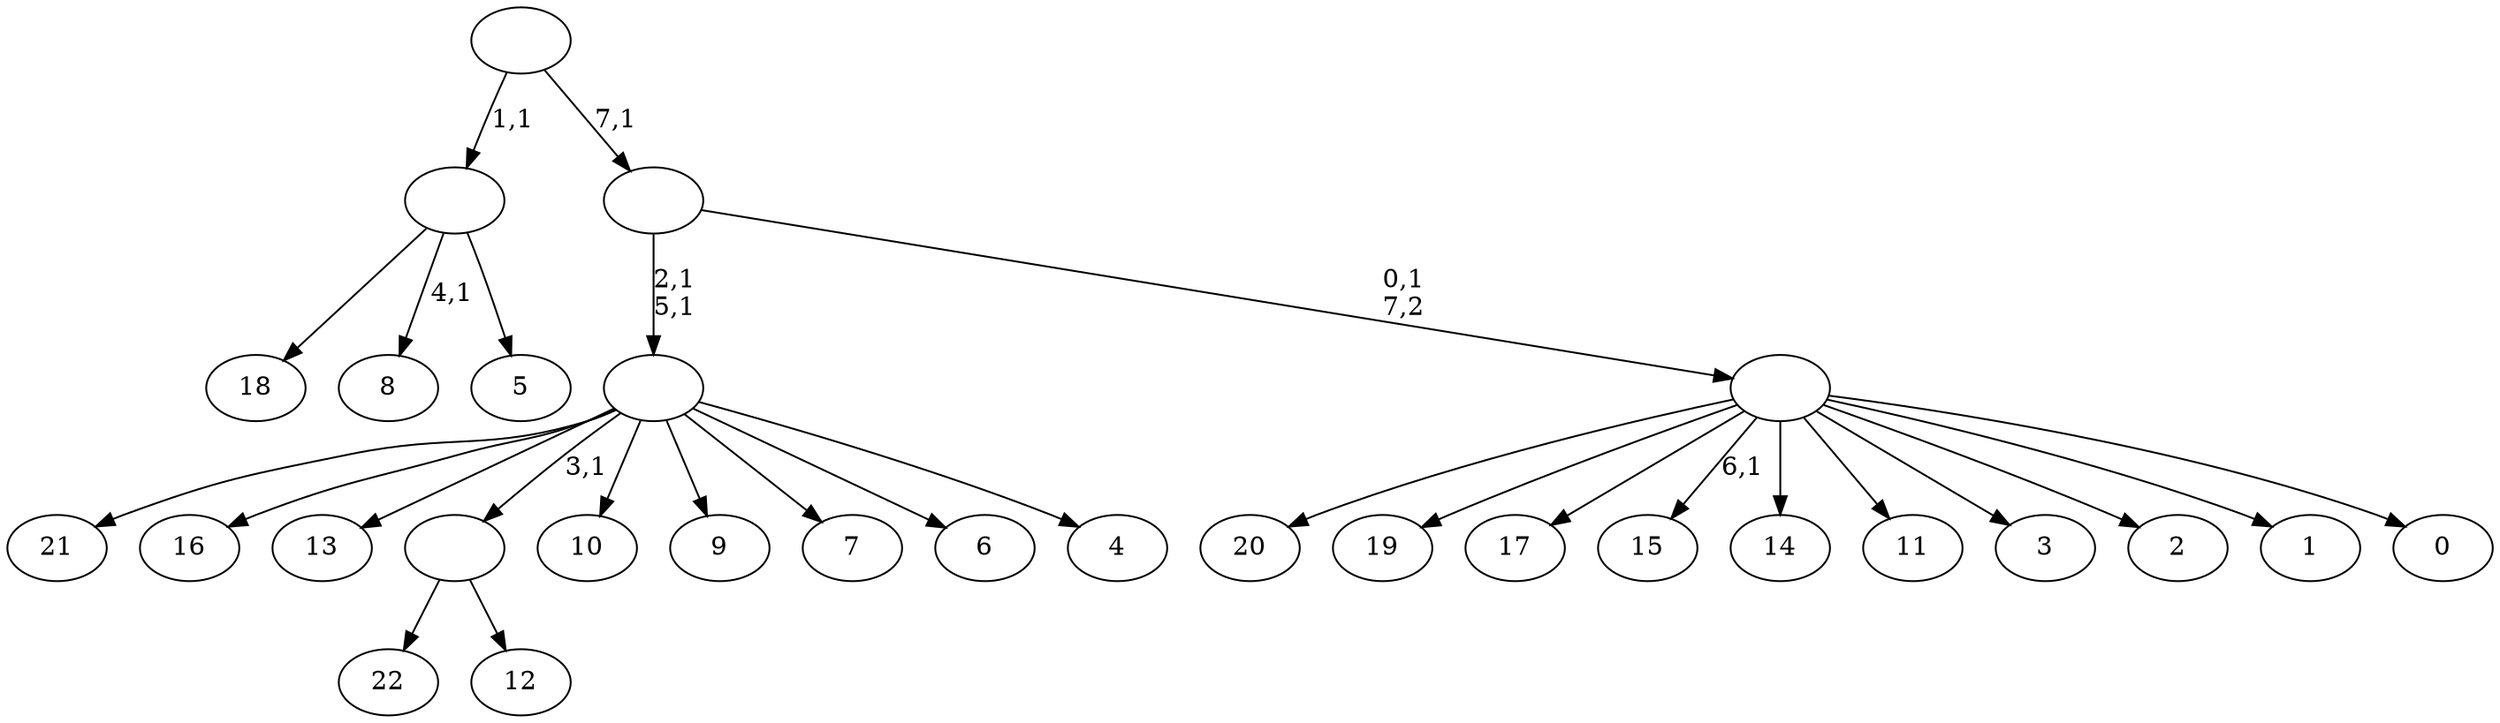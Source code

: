 digraph T {
	31 [label="22"]
	30 [label="21"]
	29 [label="20"]
	28 [label="19"]
	27 [label="18"]
	26 [label="17"]
	25 [label="16"]
	24 [label="15"]
	22 [label="14"]
	21 [label="13"]
	20 [label="12"]
	19 [label=""]
	18 [label="11"]
	17 [label="10"]
	16 [label="9"]
	15 [label="8"]
	13 [label="7"]
	12 [label="6"]
	11 [label="5"]
	10 [label=""]
	9 [label="4"]
	8 [label=""]
	6 [label="3"]
	5 [label="2"]
	4 [label="1"]
	3 [label="0"]
	2 [label=""]
	1 [label=""]
	0 [label=""]
	19 -> 31 [label=""]
	19 -> 20 [label=""]
	10 -> 15 [label="4,1"]
	10 -> 27 [label=""]
	10 -> 11 [label=""]
	8 -> 30 [label=""]
	8 -> 25 [label=""]
	8 -> 21 [label=""]
	8 -> 19 [label="3,1"]
	8 -> 17 [label=""]
	8 -> 16 [label=""]
	8 -> 13 [label=""]
	8 -> 12 [label=""]
	8 -> 9 [label=""]
	2 -> 24 [label="6,1"]
	2 -> 29 [label=""]
	2 -> 28 [label=""]
	2 -> 26 [label=""]
	2 -> 22 [label=""]
	2 -> 18 [label=""]
	2 -> 6 [label=""]
	2 -> 5 [label=""]
	2 -> 4 [label=""]
	2 -> 3 [label=""]
	1 -> 8 [label="2,1\n5,1"]
	1 -> 2 [label="0,1\n7,2"]
	0 -> 10 [label="1,1"]
	0 -> 1 [label="7,1"]
}
